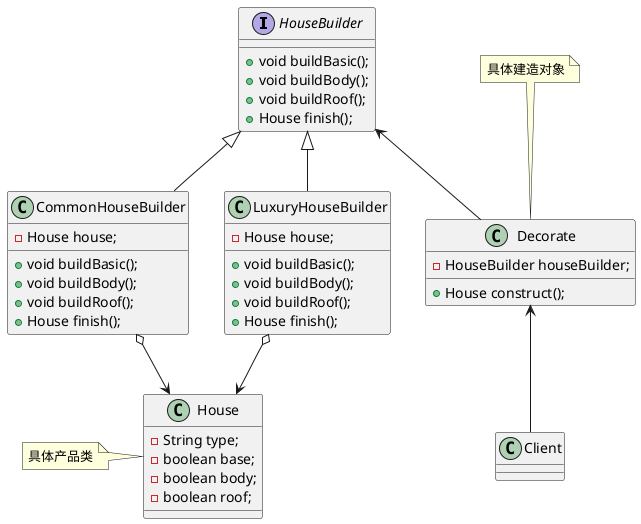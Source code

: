 @startuml

interface HouseBuilder{
    +void buildBasic();
    +void buildBody();
    +void buildRoof();
    +House finish();
}
class House{
    -String type;
    -boolean base;
    -boolean body;
    -boolean roof;
}
note left of House : 具体产品类
class CommonHouseBuilder{
    -House house;
    +void buildBasic();
    +void buildBody();
    +void buildRoof();
    +House finish();
}
class LuxuryHouseBuilder{
    -House house;
    +void buildBasic();
    +void buildBody();
    +void buildRoof();
    +House finish();
}

HouseBuilder <|-- CommonHouseBuilder
HouseBuilder <|-- LuxuryHouseBuilder
CommonHouseBuilder o--> House
LuxuryHouseBuilder o--> House

class Decorate{
    -HouseBuilder houseBuilder;
    +House construct();
}
note top of Decorate : 具体建造对象
HouseBuilder <-- Decorate
class Client{
}
Decorate <-- Client
@enduml